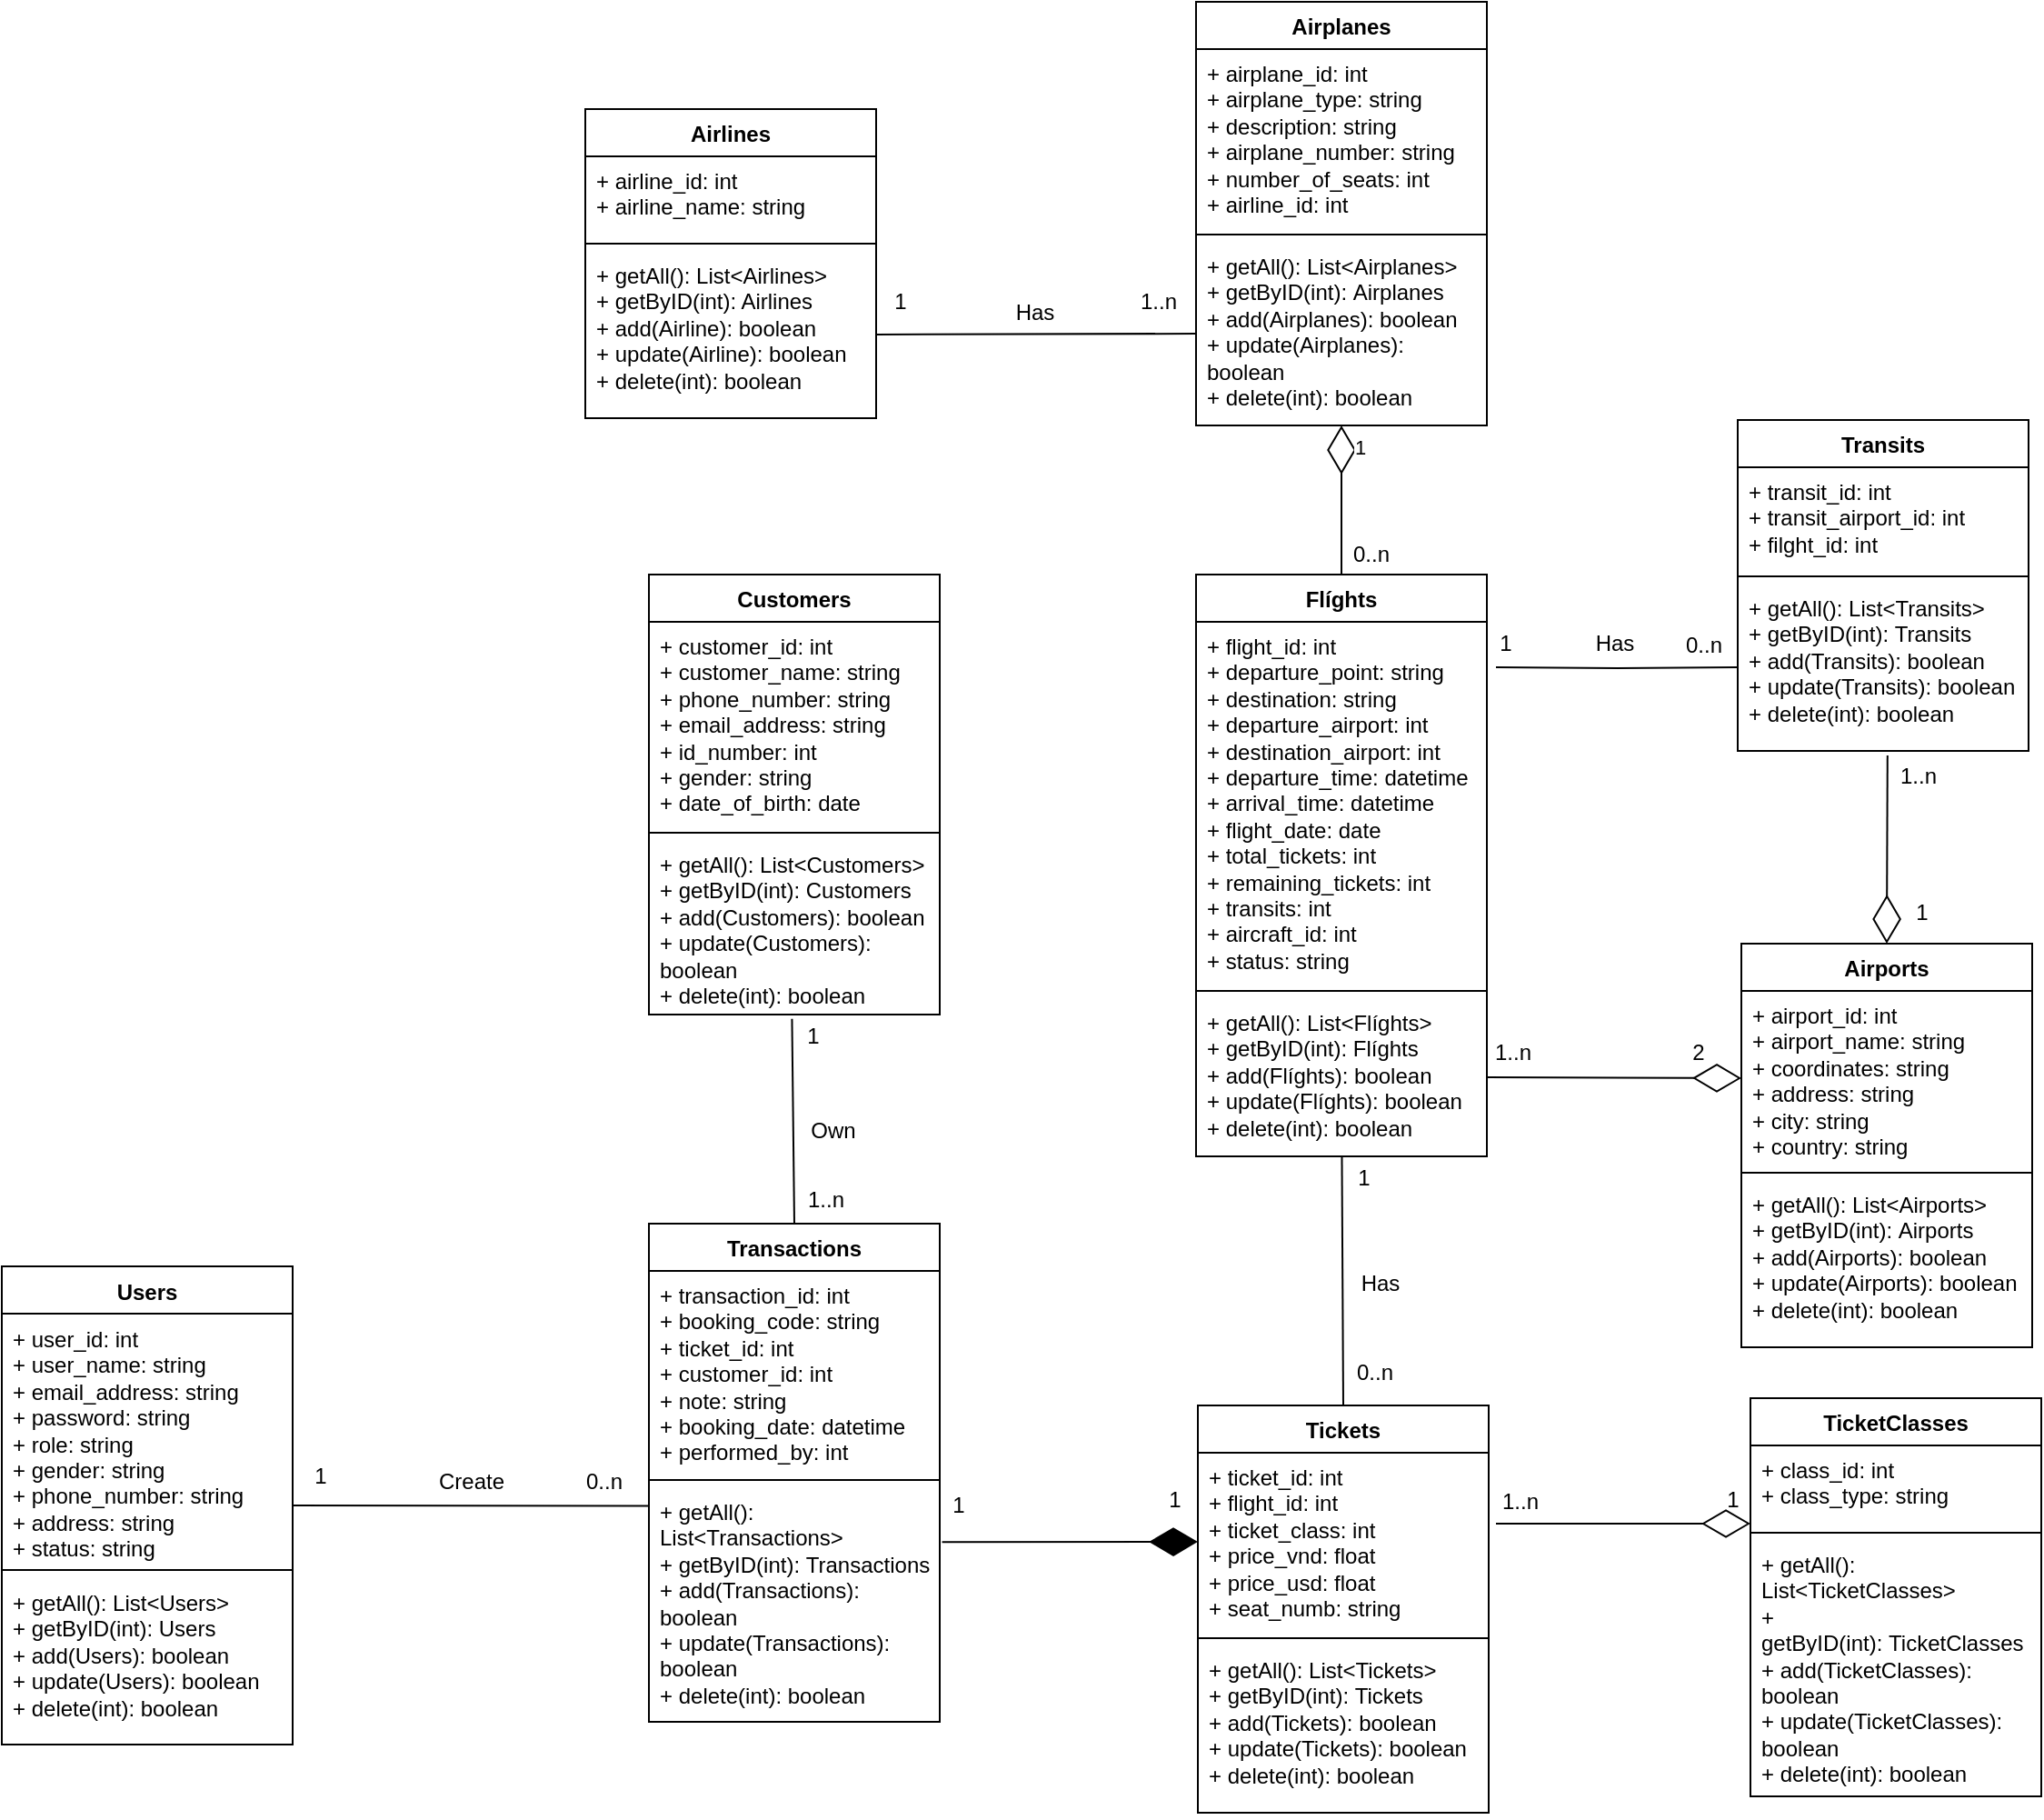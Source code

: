 <mxfile version="22.0.5" type="github">
  <diagram name="Trang-1" id="v32yUExewYINgWVE51j1">
    <mxGraphModel dx="1500" dy="763" grid="0" gridSize="10" guides="1" tooltips="1" connect="1" arrows="1" fold="1" page="1" pageScale="1" pageWidth="2339" pageHeight="3300" math="0" shadow="0">
      <root>
        <mxCell id="0" />
        <mxCell id="1" parent="0" />
        <mxCell id="25dR3GwoNTmbDjpRFgTJ-5" value="Airlines" style="swimlane;fontStyle=1;align=center;verticalAlign=top;childLayout=stackLayout;horizontal=1;startSize=26;horizontalStack=0;resizeParent=1;resizeParentMax=0;resizeLast=0;collapsible=1;marginBottom=0;whiteSpace=wrap;html=1;" vertex="1" parent="1">
          <mxGeometry x="745" y="736" width="160" height="170" as="geometry" />
        </mxCell>
        <mxCell id="25dR3GwoNTmbDjpRFgTJ-6" value="+ airline_id: int&lt;br&gt;+ airline_name: string&lt;br&gt;" style="text;strokeColor=none;fillColor=none;align=left;verticalAlign=top;spacingLeft=4;spacingRight=4;overflow=hidden;rotatable=0;points=[[0,0.5],[1,0.5]];portConstraint=eastwest;whiteSpace=wrap;html=1;" vertex="1" parent="25dR3GwoNTmbDjpRFgTJ-5">
          <mxGeometry y="26" width="160" height="44" as="geometry" />
        </mxCell>
        <mxCell id="25dR3GwoNTmbDjpRFgTJ-7" value="" style="line;strokeWidth=1;fillColor=none;align=left;verticalAlign=middle;spacingTop=-1;spacingLeft=3;spacingRight=3;rotatable=0;labelPosition=right;points=[];portConstraint=eastwest;strokeColor=inherit;" vertex="1" parent="25dR3GwoNTmbDjpRFgTJ-5">
          <mxGeometry y="70" width="160" height="8" as="geometry" />
        </mxCell>
        <mxCell id="25dR3GwoNTmbDjpRFgTJ-8" value="+ getAll(): List&amp;lt;Airlines&amp;gt;&lt;br&gt;+ getByID(int): Airlines&lt;br&gt;+ add(Airline): boolean&lt;br&gt;+ update(Airline): boolean&lt;br&gt;+ delete(int): boolean" style="text;strokeColor=none;fillColor=none;align=left;verticalAlign=top;spacingLeft=4;spacingRight=4;overflow=hidden;rotatable=0;points=[[0,0.5],[1,0.5]];portConstraint=eastwest;whiteSpace=wrap;html=1;" vertex="1" parent="25dR3GwoNTmbDjpRFgTJ-5">
          <mxGeometry y="78" width="160" height="92" as="geometry" />
        </mxCell>
        <mxCell id="25dR3GwoNTmbDjpRFgTJ-9" value="Flíghts" style="swimlane;fontStyle=1;align=center;verticalAlign=top;childLayout=stackLayout;horizontal=1;startSize=26;horizontalStack=0;resizeParent=1;resizeParentMax=0;resizeLast=0;collapsible=1;marginBottom=0;whiteSpace=wrap;html=1;" vertex="1" parent="1">
          <mxGeometry x="1081" y="992" width="160" height="320" as="geometry" />
        </mxCell>
        <mxCell id="25dR3GwoNTmbDjpRFgTJ-10" value="+ flight_id: int&lt;br&gt;+ departure_point: string&lt;br&gt;+&amp;nbsp;destination: string&lt;br&gt;+&amp;nbsp;departure_airport: int&lt;br&gt;+&amp;nbsp;destination_airport: int&lt;br&gt;+&amp;nbsp;departure_time: datetime&lt;br&gt;+&amp;nbsp;arrival_time: datetime&lt;br&gt;+&amp;nbsp;flight_date: date&lt;br&gt;+&amp;nbsp;total_tickets: int&lt;br&gt;+&amp;nbsp;remaining_tickets: int&lt;br&gt;+&amp;nbsp;transits: int&lt;span style=&quot;&quot;&gt;&lt;span style=&quot;&quot;&gt;&amp;nbsp;&amp;nbsp;&amp;nbsp;&amp;nbsp;&lt;/span&gt;&lt;/span&gt;&lt;br&gt;+&amp;nbsp;aircraft_id: int&lt;br&gt;+&amp;nbsp;status: string" style="text;strokeColor=none;fillColor=none;align=left;verticalAlign=top;spacingLeft=4;spacingRight=4;overflow=hidden;rotatable=0;points=[[0,0.5],[1,0.5]];portConstraint=eastwest;whiteSpace=wrap;html=1;" vertex="1" parent="25dR3GwoNTmbDjpRFgTJ-9">
          <mxGeometry y="26" width="160" height="199" as="geometry" />
        </mxCell>
        <mxCell id="25dR3GwoNTmbDjpRFgTJ-11" value="" style="line;strokeWidth=1;fillColor=none;align=left;verticalAlign=middle;spacingTop=-1;spacingLeft=3;spacingRight=3;rotatable=0;labelPosition=right;points=[];portConstraint=eastwest;strokeColor=inherit;" vertex="1" parent="25dR3GwoNTmbDjpRFgTJ-9">
          <mxGeometry y="225" width="160" height="8" as="geometry" />
        </mxCell>
        <mxCell id="25dR3GwoNTmbDjpRFgTJ-12" value="+ getAll(): List&amp;lt;Flíghts&amp;gt;&lt;br&gt;+ getByID(int):&amp;nbsp;Flíghts&lt;br&gt;+ add(Flíghts): boolean&lt;br&gt;+ update(Flíghts): boolean&lt;br&gt;+ delete(int): boolean" style="text;strokeColor=none;fillColor=none;align=left;verticalAlign=top;spacingLeft=4;spacingRight=4;overflow=hidden;rotatable=0;points=[[0,0.5],[1,0.5]];portConstraint=eastwest;whiteSpace=wrap;html=1;" vertex="1" parent="25dR3GwoNTmbDjpRFgTJ-9">
          <mxGeometry y="233" width="160" height="87" as="geometry" />
        </mxCell>
        <mxCell id="25dR3GwoNTmbDjpRFgTJ-13" value="Transits" style="swimlane;fontStyle=1;align=center;verticalAlign=top;childLayout=stackLayout;horizontal=1;startSize=26;horizontalStack=0;resizeParent=1;resizeParentMax=0;resizeLast=0;collapsible=1;marginBottom=0;whiteSpace=wrap;html=1;" vertex="1" parent="1">
          <mxGeometry x="1379" y="907" width="160" height="182" as="geometry" />
        </mxCell>
        <mxCell id="25dR3GwoNTmbDjpRFgTJ-14" value="+ transit_id: int&lt;br&gt;+&amp;nbsp;transit_airport_id: int&lt;br&gt;+ filght_id: int" style="text;strokeColor=none;fillColor=none;align=left;verticalAlign=top;spacingLeft=4;spacingRight=4;overflow=hidden;rotatable=0;points=[[0,0.5],[1,0.5]];portConstraint=eastwest;whiteSpace=wrap;html=1;" vertex="1" parent="25dR3GwoNTmbDjpRFgTJ-13">
          <mxGeometry y="26" width="160" height="56" as="geometry" />
        </mxCell>
        <mxCell id="25dR3GwoNTmbDjpRFgTJ-15" value="" style="line;strokeWidth=1;fillColor=none;align=left;verticalAlign=middle;spacingTop=-1;spacingLeft=3;spacingRight=3;rotatable=0;labelPosition=right;points=[];portConstraint=eastwest;strokeColor=inherit;" vertex="1" parent="25dR3GwoNTmbDjpRFgTJ-13">
          <mxGeometry y="82" width="160" height="8" as="geometry" />
        </mxCell>
        <mxCell id="25dR3GwoNTmbDjpRFgTJ-16" value="+ getAll(): List&amp;lt;Transits&amp;gt;&lt;br&gt;+ getByID(int):&amp;nbsp;Transits&lt;br&gt;+ add(Transits): boolean&lt;br&gt;+ update(Transits): boolean&lt;br&gt;+ delete(int): boolean" style="text;strokeColor=none;fillColor=none;align=left;verticalAlign=top;spacingLeft=4;spacingRight=4;overflow=hidden;rotatable=0;points=[[0,0.5],[1,0.5]];portConstraint=eastwest;whiteSpace=wrap;html=1;" vertex="1" parent="25dR3GwoNTmbDjpRFgTJ-13">
          <mxGeometry y="90" width="160" height="92" as="geometry" />
        </mxCell>
        <mxCell id="25dR3GwoNTmbDjpRFgTJ-17" value="Airports" style="swimlane;fontStyle=1;align=center;verticalAlign=top;childLayout=stackLayout;horizontal=1;startSize=26;horizontalStack=0;resizeParent=1;resizeParentMax=0;resizeLast=0;collapsible=1;marginBottom=0;whiteSpace=wrap;html=1;" vertex="1" parent="1">
          <mxGeometry x="1381" y="1195" width="160" height="222" as="geometry" />
        </mxCell>
        <mxCell id="25dR3GwoNTmbDjpRFgTJ-18" value="+ airport_id: int&lt;br&gt;+&amp;nbsp;airport_name: string&lt;br&gt;+&amp;nbsp;coordinates: string&lt;br&gt;+&amp;nbsp;address: string&lt;br&gt;+&amp;nbsp;city: string&lt;br&gt;+ country: string" style="text;strokeColor=none;fillColor=none;align=left;verticalAlign=top;spacingLeft=4;spacingRight=4;overflow=hidden;rotatable=0;points=[[0,0.5],[1,0.5]];portConstraint=eastwest;whiteSpace=wrap;html=1;" vertex="1" parent="25dR3GwoNTmbDjpRFgTJ-17">
          <mxGeometry y="26" width="160" height="96" as="geometry" />
        </mxCell>
        <mxCell id="25dR3GwoNTmbDjpRFgTJ-19" value="" style="line;strokeWidth=1;fillColor=none;align=left;verticalAlign=middle;spacingTop=-1;spacingLeft=3;spacingRight=3;rotatable=0;labelPosition=right;points=[];portConstraint=eastwest;strokeColor=inherit;" vertex="1" parent="25dR3GwoNTmbDjpRFgTJ-17">
          <mxGeometry y="122" width="160" height="8" as="geometry" />
        </mxCell>
        <mxCell id="25dR3GwoNTmbDjpRFgTJ-20" value="+ getAll(): List&amp;lt;Airports&amp;gt;&lt;br&gt;+ getByID(int):&amp;nbsp;Airports&lt;br&gt;+ add(Airports): boolean&lt;br&gt;+ update(Airports): boolean&lt;br&gt;+ delete(int): boolean" style="text;strokeColor=none;fillColor=none;align=left;verticalAlign=top;spacingLeft=4;spacingRight=4;overflow=hidden;rotatable=0;points=[[0,0.5],[1,0.5]];portConstraint=eastwest;whiteSpace=wrap;html=1;" vertex="1" parent="25dR3GwoNTmbDjpRFgTJ-17">
          <mxGeometry y="130" width="160" height="92" as="geometry" />
        </mxCell>
        <mxCell id="25dR3GwoNTmbDjpRFgTJ-21" value="Airplanes" style="swimlane;fontStyle=1;align=center;verticalAlign=top;childLayout=stackLayout;horizontal=1;startSize=26;horizontalStack=0;resizeParent=1;resizeParentMax=0;resizeLast=0;collapsible=1;marginBottom=0;whiteSpace=wrap;html=1;" vertex="1" parent="1">
          <mxGeometry x="1081" y="677" width="160" height="233" as="geometry" />
        </mxCell>
        <mxCell id="25dR3GwoNTmbDjpRFgTJ-22" value="+ airplane_id: int&lt;br&gt;+&amp;nbsp;airplane_type: string&lt;br&gt;+&amp;nbsp;description: string&lt;br&gt;+&amp;nbsp;airplane_number: string&lt;br&gt;+&amp;nbsp;number_of_seats: int&lt;br&gt;+&amp;nbsp;airline_id: int" style="text;strokeColor=none;fillColor=none;align=left;verticalAlign=top;spacingLeft=4;spacingRight=4;overflow=hidden;rotatable=0;points=[[0,0.5],[1,0.5]];portConstraint=eastwest;whiteSpace=wrap;html=1;" vertex="1" parent="25dR3GwoNTmbDjpRFgTJ-21">
          <mxGeometry y="26" width="160" height="98" as="geometry" />
        </mxCell>
        <mxCell id="25dR3GwoNTmbDjpRFgTJ-23" value="" style="line;strokeWidth=1;fillColor=none;align=left;verticalAlign=middle;spacingTop=-1;spacingLeft=3;spacingRight=3;rotatable=0;labelPosition=right;points=[];portConstraint=eastwest;strokeColor=inherit;" vertex="1" parent="25dR3GwoNTmbDjpRFgTJ-21">
          <mxGeometry y="124" width="160" height="8" as="geometry" />
        </mxCell>
        <mxCell id="25dR3GwoNTmbDjpRFgTJ-24" value="+ getAll(): List&amp;lt;Airplanes&amp;gt;&lt;br&gt;+ getByID(int):&amp;nbsp;Airplanes&lt;br&gt;+ add(Airplanes): boolean&lt;br&gt;+ update(Airplanes): boolean&lt;br&gt;+ delete(int): boolean" style="text;strokeColor=none;fillColor=none;align=left;verticalAlign=top;spacingLeft=4;spacingRight=4;overflow=hidden;rotatable=0;points=[[0,0.5],[1,0.5]];portConstraint=eastwest;whiteSpace=wrap;html=1;" vertex="1" parent="25dR3GwoNTmbDjpRFgTJ-21">
          <mxGeometry y="132" width="160" height="101" as="geometry" />
        </mxCell>
        <mxCell id="25dR3GwoNTmbDjpRFgTJ-53" style="rounded=0;orthogonalLoop=1;jettySize=auto;html=1;exitX=0.5;exitY=0;exitDx=0;exitDy=0;endArrow=none;endFill=0;" edge="1" parent="1" source="25dR3GwoNTmbDjpRFgTJ-25" target="25dR3GwoNTmbDjpRFgTJ-12">
          <mxGeometry relative="1" as="geometry" />
        </mxCell>
        <mxCell id="25dR3GwoNTmbDjpRFgTJ-25" value="Tickets" style="swimlane;fontStyle=1;align=center;verticalAlign=top;childLayout=stackLayout;horizontal=1;startSize=26;horizontalStack=0;resizeParent=1;resizeParentMax=0;resizeLast=0;collapsible=1;marginBottom=0;whiteSpace=wrap;html=1;" vertex="1" parent="1">
          <mxGeometry x="1082" y="1449" width="160" height="224" as="geometry" />
        </mxCell>
        <mxCell id="25dR3GwoNTmbDjpRFgTJ-26" value="+ ticket_id: int&lt;br&gt;+&amp;nbsp;flight_id: int&lt;br&gt;+&amp;nbsp;ticket_class: int&lt;br&gt;+&amp;nbsp;price_vnd: float&lt;br&gt;+&amp;nbsp;price_usd: float&lt;br&gt;+&amp;nbsp;seat_numb: string" style="text;strokeColor=none;fillColor=none;align=left;verticalAlign=top;spacingLeft=4;spacingRight=4;overflow=hidden;rotatable=0;points=[[0,0.5],[1,0.5]];portConstraint=eastwest;whiteSpace=wrap;html=1;" vertex="1" parent="25dR3GwoNTmbDjpRFgTJ-25">
          <mxGeometry y="26" width="160" height="98" as="geometry" />
        </mxCell>
        <mxCell id="25dR3GwoNTmbDjpRFgTJ-27" value="" style="line;strokeWidth=1;fillColor=none;align=left;verticalAlign=middle;spacingTop=-1;spacingLeft=3;spacingRight=3;rotatable=0;labelPosition=right;points=[];portConstraint=eastwest;strokeColor=inherit;" vertex="1" parent="25dR3GwoNTmbDjpRFgTJ-25">
          <mxGeometry y="124" width="160" height="8" as="geometry" />
        </mxCell>
        <mxCell id="25dR3GwoNTmbDjpRFgTJ-28" value="+ getAll(): List&amp;lt;Tickets&amp;gt;&lt;br&gt;+ getByID(int):&amp;nbsp;Tickets&lt;br&gt;+ add(Tickets): boolean&lt;br&gt;+ update(Tickets): boolean&lt;br&gt;+ delete(int): boolean" style="text;strokeColor=none;fillColor=none;align=left;verticalAlign=top;spacingLeft=4;spacingRight=4;overflow=hidden;rotatable=0;points=[[0,0.5],[1,0.5]];portConstraint=eastwest;whiteSpace=wrap;html=1;" vertex="1" parent="25dR3GwoNTmbDjpRFgTJ-25">
          <mxGeometry y="132" width="160" height="92" as="geometry" />
        </mxCell>
        <mxCell id="25dR3GwoNTmbDjpRFgTJ-33" value="TicketClasses" style="swimlane;fontStyle=1;align=center;verticalAlign=top;childLayout=stackLayout;horizontal=1;startSize=26;horizontalStack=0;resizeParent=1;resizeParentMax=0;resizeLast=0;collapsible=1;marginBottom=0;whiteSpace=wrap;html=1;" vertex="1" parent="1">
          <mxGeometry x="1386" y="1445" width="160" height="219" as="geometry" />
        </mxCell>
        <mxCell id="25dR3GwoNTmbDjpRFgTJ-34" value="+ class_id: int&lt;br&gt;+ class_type: string" style="text;strokeColor=none;fillColor=none;align=left;verticalAlign=top;spacingLeft=4;spacingRight=4;overflow=hidden;rotatable=0;points=[[0,0.5],[1,0.5]];portConstraint=eastwest;whiteSpace=wrap;html=1;" vertex="1" parent="25dR3GwoNTmbDjpRFgTJ-33">
          <mxGeometry y="26" width="160" height="44" as="geometry" />
        </mxCell>
        <mxCell id="25dR3GwoNTmbDjpRFgTJ-35" value="" style="line;strokeWidth=1;fillColor=none;align=left;verticalAlign=middle;spacingTop=-1;spacingLeft=3;spacingRight=3;rotatable=0;labelPosition=right;points=[];portConstraint=eastwest;strokeColor=inherit;" vertex="1" parent="25dR3GwoNTmbDjpRFgTJ-33">
          <mxGeometry y="70" width="160" height="8" as="geometry" />
        </mxCell>
        <mxCell id="25dR3GwoNTmbDjpRFgTJ-36" value="+ getAll(): List&amp;lt;TicketClasses&amp;gt;&lt;br&gt;+ getByID(int):&amp;nbsp;TicketClasses&lt;br&gt;+ add(TicketClasses): boolean&lt;br&gt;+ update(TicketClasses): boolean&lt;br&gt;+ delete(int): boolean" style="text;strokeColor=none;fillColor=none;align=left;verticalAlign=top;spacingLeft=4;spacingRight=4;overflow=hidden;rotatable=0;points=[[0,0.5],[1,0.5]];portConstraint=eastwest;whiteSpace=wrap;html=1;" vertex="1" parent="25dR3GwoNTmbDjpRFgTJ-33">
          <mxGeometry y="78" width="160" height="141" as="geometry" />
        </mxCell>
        <mxCell id="25dR3GwoNTmbDjpRFgTJ-37" value="Users" style="swimlane;fontStyle=1;align=center;verticalAlign=top;childLayout=stackLayout;horizontal=1;startSize=26;horizontalStack=0;resizeParent=1;resizeParentMax=0;resizeLast=0;collapsible=1;marginBottom=0;whiteSpace=wrap;html=1;" vertex="1" parent="1">
          <mxGeometry x="424" y="1372.5" width="160" height="263" as="geometry" />
        </mxCell>
        <mxCell id="25dR3GwoNTmbDjpRFgTJ-38" value="+ user_id: int&lt;br&gt;+ user_name: string&lt;br&gt;+ email_address: string&lt;br&gt;+ password: string&lt;br&gt;+ role: string&lt;br&gt;+ gender: string&lt;br&gt;+ phone_number: string&lt;br&gt;+ address: string&lt;br&gt;+ status: string" style="text;strokeColor=none;fillColor=none;align=left;verticalAlign=top;spacingLeft=4;spacingRight=4;overflow=hidden;rotatable=0;points=[[0,0.5],[1,0.5]];portConstraint=eastwest;whiteSpace=wrap;html=1;" vertex="1" parent="25dR3GwoNTmbDjpRFgTJ-37">
          <mxGeometry y="26" width="160" height="137" as="geometry" />
        </mxCell>
        <mxCell id="25dR3GwoNTmbDjpRFgTJ-39" value="" style="line;strokeWidth=1;fillColor=none;align=left;verticalAlign=middle;spacingTop=-1;spacingLeft=3;spacingRight=3;rotatable=0;labelPosition=right;points=[];portConstraint=eastwest;strokeColor=inherit;" vertex="1" parent="25dR3GwoNTmbDjpRFgTJ-37">
          <mxGeometry y="163" width="160" height="8" as="geometry" />
        </mxCell>
        <mxCell id="25dR3GwoNTmbDjpRFgTJ-40" value="+ getAll(): List&amp;lt;Users&amp;gt;&lt;br&gt;+ getByID(int):&amp;nbsp;Users&lt;br&gt;+ add(Users): boolean&lt;br&gt;+ update(Users): boolean&lt;br&gt;+ delete(int): boolean" style="text;strokeColor=none;fillColor=none;align=left;verticalAlign=top;spacingLeft=4;spacingRight=4;overflow=hidden;rotatable=0;points=[[0,0.5],[1,0.5]];portConstraint=eastwest;whiteSpace=wrap;html=1;" vertex="1" parent="25dR3GwoNTmbDjpRFgTJ-37">
          <mxGeometry y="171" width="160" height="92" as="geometry" />
        </mxCell>
        <mxCell id="25dR3GwoNTmbDjpRFgTJ-41" value="Customers" style="swimlane;fontStyle=1;align=center;verticalAlign=top;childLayout=stackLayout;horizontal=1;startSize=26;horizontalStack=0;resizeParent=1;resizeParentMax=0;resizeLast=0;collapsible=1;marginBottom=0;whiteSpace=wrap;html=1;" vertex="1" parent="1">
          <mxGeometry x="780" y="992" width="160" height="242" as="geometry" />
        </mxCell>
        <mxCell id="25dR3GwoNTmbDjpRFgTJ-42" value="+ customer_id: int&lt;br&gt;+ customer_name: string&lt;br&gt;+ phone_number: string&lt;br&gt;+ email_address: string&lt;br&gt;+ id_number: int&lt;br&gt;+ gender: string&lt;br&gt;+ date_of_birth: date" style="text;strokeColor=none;fillColor=none;align=left;verticalAlign=top;spacingLeft=4;spacingRight=4;overflow=hidden;rotatable=0;points=[[0,0.5],[1,0.5]];portConstraint=eastwest;whiteSpace=wrap;html=1;" vertex="1" parent="25dR3GwoNTmbDjpRFgTJ-41">
          <mxGeometry y="26" width="160" height="112" as="geometry" />
        </mxCell>
        <mxCell id="25dR3GwoNTmbDjpRFgTJ-43" value="" style="line;strokeWidth=1;fillColor=none;align=left;verticalAlign=middle;spacingTop=-1;spacingLeft=3;spacingRight=3;rotatable=0;labelPosition=right;points=[];portConstraint=eastwest;strokeColor=inherit;" vertex="1" parent="25dR3GwoNTmbDjpRFgTJ-41">
          <mxGeometry y="138" width="160" height="8" as="geometry" />
        </mxCell>
        <mxCell id="25dR3GwoNTmbDjpRFgTJ-44" value="+ getAll(): List&amp;lt;Customers&amp;gt;&lt;br&gt;+ getByID(int):&amp;nbsp;Customers&lt;br&gt;+ add(Customers): boolean&lt;br&gt;+ update(Customers): boolean&lt;br&gt;+ delete(int): boolean" style="text;strokeColor=none;fillColor=none;align=left;verticalAlign=top;spacingLeft=4;spacingRight=4;overflow=hidden;rotatable=0;points=[[0,0.5],[1,0.5]];portConstraint=eastwest;whiteSpace=wrap;html=1;" vertex="1" parent="25dR3GwoNTmbDjpRFgTJ-41">
          <mxGeometry y="146" width="160" height="96" as="geometry" />
        </mxCell>
        <mxCell id="25dR3GwoNTmbDjpRFgTJ-45" value="" style="endArrow=none;html=1;rounded=0;exitX=0;exitY=0.5;exitDx=0;exitDy=0;entryX=1;entryY=0.5;entryDx=0;entryDy=0;" edge="1" parent="1" source="25dR3GwoNTmbDjpRFgTJ-24" target="25dR3GwoNTmbDjpRFgTJ-8">
          <mxGeometry width="50" height="50" relative="1" as="geometry">
            <mxPoint x="999" y="992" as="sourcePoint" />
            <mxPoint x="823" y="919" as="targetPoint" />
          </mxGeometry>
        </mxCell>
        <mxCell id="25dR3GwoNTmbDjpRFgTJ-47" value="Has" style="text;html=1;strokeColor=none;fillColor=none;align=center;verticalAlign=middle;whiteSpace=wrap;rounded=0;" vertex="1" parent="1">
          <mxGeometry x="968" y="833" width="49" height="30" as="geometry" />
        </mxCell>
        <mxCell id="25dR3GwoNTmbDjpRFgTJ-49" value="" style="endArrow=diamondThin;endFill=0;endSize=24;html=1;rounded=0;exitX=0.5;exitY=0;exitDx=0;exitDy=0;" edge="1" parent="1" source="25dR3GwoNTmbDjpRFgTJ-9" target="25dR3GwoNTmbDjpRFgTJ-24">
          <mxGeometry width="160" relative="1" as="geometry">
            <mxPoint x="1161" y="1130" as="sourcePoint" />
            <mxPoint x="1321" y="1130" as="targetPoint" />
          </mxGeometry>
        </mxCell>
        <mxCell id="25dR3GwoNTmbDjpRFgTJ-110" value="1" style="edgeLabel;html=1;align=center;verticalAlign=middle;resizable=0;points=[];" vertex="1" connectable="0" parent="25dR3GwoNTmbDjpRFgTJ-49">
          <mxGeometry x="0.707" y="-10" relative="1" as="geometry">
            <mxPoint as="offset" />
          </mxGeometry>
        </mxCell>
        <mxCell id="25dR3GwoNTmbDjpRFgTJ-54" value="Has" style="text;html=1;align=center;verticalAlign=middle;resizable=0;points=[];autosize=1;strokeColor=none;fillColor=none;" vertex="1" parent="1">
          <mxGeometry x="1162" y="1369" width="39" height="26" as="geometry" />
        </mxCell>
        <mxCell id="25dR3GwoNTmbDjpRFgTJ-56" style="edgeStyle=orthogonalEdgeStyle;rounded=0;orthogonalLoop=1;jettySize=auto;html=1;entryX=0;entryY=0.5;entryDx=0;entryDy=0;endArrow=none;endFill=0;" edge="1" parent="1" target="25dR3GwoNTmbDjpRFgTJ-16">
          <mxGeometry relative="1" as="geometry">
            <mxPoint x="1246" y="1043" as="sourcePoint" />
          </mxGeometry>
        </mxCell>
        <mxCell id="25dR3GwoNTmbDjpRFgTJ-57" value="Has" style="text;html=1;align=center;verticalAlign=middle;resizable=0;points=[];autosize=1;strokeColor=none;fillColor=none;" vertex="1" parent="1">
          <mxGeometry x="1291" y="1017" width="39" height="26" as="geometry" />
        </mxCell>
        <mxCell id="25dR3GwoNTmbDjpRFgTJ-29" value="Transactions" style="swimlane;fontStyle=1;align=center;verticalAlign=top;childLayout=stackLayout;horizontal=1;startSize=26;horizontalStack=0;resizeParent=1;resizeParentMax=0;resizeLast=0;collapsible=1;marginBottom=0;whiteSpace=wrap;html=1;" vertex="1" parent="1">
          <mxGeometry x="780" y="1349" width="160" height="274" as="geometry" />
        </mxCell>
        <mxCell id="25dR3GwoNTmbDjpRFgTJ-30" value="+&amp;nbsp;transaction_id: int&lt;br&gt;+&amp;nbsp;booking_code: string&lt;br&gt;+&amp;nbsp;ticket_id: int&lt;br&gt;+&amp;nbsp;customer_id: int&lt;br&gt;+&amp;nbsp;note: string&lt;br&gt;+&amp;nbsp;booking_date: datetime&lt;br&gt;+&amp;nbsp;performed_by: int" style="text;strokeColor=none;fillColor=none;align=left;verticalAlign=top;spacingLeft=4;spacingRight=4;overflow=hidden;rotatable=0;points=[[0,0.5],[1,0.5]];portConstraint=eastwest;whiteSpace=wrap;html=1;" vertex="1" parent="25dR3GwoNTmbDjpRFgTJ-29">
          <mxGeometry y="26" width="160" height="111" as="geometry" />
        </mxCell>
        <mxCell id="25dR3GwoNTmbDjpRFgTJ-31" value="" style="line;strokeWidth=1;fillColor=none;align=left;verticalAlign=middle;spacingTop=-1;spacingLeft=3;spacingRight=3;rotatable=0;labelPosition=right;points=[];portConstraint=eastwest;strokeColor=inherit;" vertex="1" parent="25dR3GwoNTmbDjpRFgTJ-29">
          <mxGeometry y="137" width="160" height="8" as="geometry" />
        </mxCell>
        <mxCell id="25dR3GwoNTmbDjpRFgTJ-32" value="+ getAll(): List&amp;lt;Transactions&amp;gt;&lt;br&gt;+ getByID(int):&amp;nbsp;Transactions&lt;br&gt;+ add(Transactions): boolean&lt;br&gt;+ update(Transactions): boolean&lt;br&gt;+ delete(int): boolean" style="text;strokeColor=none;fillColor=none;align=left;verticalAlign=top;spacingLeft=4;spacingRight=4;overflow=hidden;rotatable=0;points=[[0,0.5],[1,0.5]];portConstraint=eastwest;whiteSpace=wrap;html=1;" vertex="1" parent="25dR3GwoNTmbDjpRFgTJ-29">
          <mxGeometry y="145" width="160" height="129" as="geometry" />
        </mxCell>
        <mxCell id="25dR3GwoNTmbDjpRFgTJ-88" value="" style="endArrow=diamondThin;endFill=0;endSize=24;html=1;rounded=0;entryX=0.5;entryY=0;entryDx=0;entryDy=0;exitX=0.515;exitY=1.027;exitDx=0;exitDy=0;exitPerimeter=0;" edge="1" parent="1" source="25dR3GwoNTmbDjpRFgTJ-16" target="25dR3GwoNTmbDjpRFgTJ-17">
          <mxGeometry width="160" relative="1" as="geometry">
            <mxPoint x="1110" y="1210" as="sourcePoint" />
            <mxPoint x="1270" y="1210" as="targetPoint" />
          </mxGeometry>
        </mxCell>
        <mxCell id="25dR3GwoNTmbDjpRFgTJ-90" value="1..n" style="text;html=1;align=center;verticalAlign=middle;resizable=0;points=[];autosize=1;strokeColor=none;fillColor=none;" vertex="1" parent="1">
          <mxGeometry x="1236" y="1242" width="38" height="26" as="geometry" />
        </mxCell>
        <mxCell id="25dR3GwoNTmbDjpRFgTJ-91" value="2" style="text;html=1;align=center;verticalAlign=middle;resizable=0;points=[];autosize=1;strokeColor=none;fillColor=none;" vertex="1" parent="1">
          <mxGeometry x="1344" y="1242" width="25" height="26" as="geometry" />
        </mxCell>
        <mxCell id="25dR3GwoNTmbDjpRFgTJ-92" value="" style="endArrow=diamondThin;endFill=0;endSize=24;html=1;rounded=0;entryX=0;entryY=0.5;entryDx=0;entryDy=0;exitX=1;exitY=0.5;exitDx=0;exitDy=0;" edge="1" parent="1" source="25dR3GwoNTmbDjpRFgTJ-12" target="25dR3GwoNTmbDjpRFgTJ-18">
          <mxGeometry width="160" relative="1" as="geometry">
            <mxPoint x="1291" y="1310" as="sourcePoint" />
            <mxPoint x="1291" y="1414" as="targetPoint" />
          </mxGeometry>
        </mxCell>
        <mxCell id="25dR3GwoNTmbDjpRFgTJ-98" value="" style="endArrow=diamondThin;endFill=0;endSize=24;html=1;rounded=0;entryX=0;entryY=0.5;entryDx=0;entryDy=0;exitX=1;exitY=0.5;exitDx=0;exitDy=0;" edge="1" parent="1">
          <mxGeometry width="160" relative="1" as="geometry">
            <mxPoint x="1246" y="1514" as="sourcePoint" />
            <mxPoint x="1386" y="1514" as="targetPoint" />
          </mxGeometry>
        </mxCell>
        <mxCell id="25dR3GwoNTmbDjpRFgTJ-101" style="rounded=0;orthogonalLoop=1;jettySize=auto;html=1;exitX=0.492;exitY=1.025;exitDx=0;exitDy=0;entryX=0.5;entryY=0;entryDx=0;entryDy=0;endArrow=none;endFill=0;exitPerimeter=0;" edge="1" parent="1" source="25dR3GwoNTmbDjpRFgTJ-44" target="25dR3GwoNTmbDjpRFgTJ-29">
          <mxGeometry relative="1" as="geometry" />
        </mxCell>
        <mxCell id="25dR3GwoNTmbDjpRFgTJ-102" value="Own" style="text;html=1;align=center;verticalAlign=middle;resizable=0;points=[];autosize=1;strokeColor=none;fillColor=none;" vertex="1" parent="1">
          <mxGeometry x="859" y="1285" width="43" height="26" as="geometry" />
        </mxCell>
        <mxCell id="25dR3GwoNTmbDjpRFgTJ-103" style="rounded=0;orthogonalLoop=1;jettySize=auto;html=1;entryX=-0.002;entryY=0.079;entryDx=0;entryDy=0;entryPerimeter=0;endArrow=none;endFill=0;" edge="1" parent="1" source="25dR3GwoNTmbDjpRFgTJ-37" target="25dR3GwoNTmbDjpRFgTJ-32">
          <mxGeometry relative="1" as="geometry">
            <mxPoint x="570" y="1535.38" as="sourcePoint" />
            <mxPoint x="831.88" y="1382.008" as="targetPoint" />
          </mxGeometry>
        </mxCell>
        <mxCell id="25dR3GwoNTmbDjpRFgTJ-104" value="Create" style="text;html=1;align=center;verticalAlign=middle;resizable=0;points=[];autosize=1;strokeColor=none;fillColor=none;" vertex="1" parent="1">
          <mxGeometry x="655" y="1478" width="54" height="26" as="geometry" />
        </mxCell>
        <mxCell id="25dR3GwoNTmbDjpRFgTJ-105" value="1" style="text;html=1;align=center;verticalAlign=middle;resizable=0;points=[];autosize=1;strokeColor=none;fillColor=none;" vertex="1" parent="1">
          <mxGeometry x="1467" y="1165" width="25" height="26" as="geometry" />
        </mxCell>
        <mxCell id="25dR3GwoNTmbDjpRFgTJ-106" value="1..n" style="text;html=1;align=center;verticalAlign=middle;resizable=0;points=[];autosize=1;strokeColor=none;fillColor=none;" vertex="1" parent="1">
          <mxGeometry x="1459" y="1090" width="38" height="26" as="geometry" />
        </mxCell>
        <mxCell id="25dR3GwoNTmbDjpRFgTJ-107" value="1" style="text;html=1;align=center;verticalAlign=middle;resizable=0;points=[];autosize=1;strokeColor=none;fillColor=none;" vertex="1" parent="1">
          <mxGeometry x="1238" y="1017" width="25" height="26" as="geometry" />
        </mxCell>
        <mxCell id="25dR3GwoNTmbDjpRFgTJ-108" value="0..n" style="text;html=1;align=center;verticalAlign=middle;resizable=0;points=[];autosize=1;strokeColor=none;fillColor=none;" vertex="1" parent="1">
          <mxGeometry x="1341" y="1018" width="38" height="26" as="geometry" />
        </mxCell>
        <mxCell id="25dR3GwoNTmbDjpRFgTJ-109" value="0..n" style="text;html=1;align=center;verticalAlign=middle;resizable=0;points=[];autosize=1;strokeColor=none;fillColor=none;" vertex="1" parent="1">
          <mxGeometry x="1158" y="968" width="38" height="26" as="geometry" />
        </mxCell>
        <mxCell id="25dR3GwoNTmbDjpRFgTJ-111" value="1" style="text;html=1;align=center;verticalAlign=middle;resizable=0;points=[];autosize=1;strokeColor=none;fillColor=none;" vertex="1" parent="1">
          <mxGeometry x="905" y="829" width="25" height="26" as="geometry" />
        </mxCell>
        <mxCell id="25dR3GwoNTmbDjpRFgTJ-112" value="1..n" style="text;html=1;align=center;verticalAlign=middle;resizable=0;points=[];autosize=1;strokeColor=none;fillColor=none;" vertex="1" parent="1">
          <mxGeometry x="1041" y="829" width="38" height="26" as="geometry" />
        </mxCell>
        <mxCell id="25dR3GwoNTmbDjpRFgTJ-114" value="" style="endArrow=diamondThin;endFill=1;endSize=24;html=1;rounded=0;entryX=0;entryY=0.5;entryDx=0;entryDy=0;exitX=1.008;exitY=0.234;exitDx=0;exitDy=0;exitPerimeter=0;" edge="1" parent="1" source="25dR3GwoNTmbDjpRFgTJ-32" target="25dR3GwoNTmbDjpRFgTJ-26">
          <mxGeometry width="160" relative="1" as="geometry">
            <mxPoint x="912.5" y="1332" as="sourcePoint" />
            <mxPoint x="1072.5" y="1332" as="targetPoint" />
          </mxGeometry>
        </mxCell>
        <mxCell id="25dR3GwoNTmbDjpRFgTJ-115" value="1" style="text;html=1;align=center;verticalAlign=middle;resizable=0;points=[];autosize=1;strokeColor=none;fillColor=none;" vertex="1" parent="1">
          <mxGeometry x="937" y="1491" width="25" height="26" as="geometry" />
        </mxCell>
        <mxCell id="25dR3GwoNTmbDjpRFgTJ-116" value="1" style="text;html=1;align=center;verticalAlign=middle;resizable=0;points=[];autosize=1;strokeColor=none;fillColor=none;" vertex="1" parent="1">
          <mxGeometry x="1056" y="1488" width="25" height="26" as="geometry" />
        </mxCell>
        <mxCell id="25dR3GwoNTmbDjpRFgTJ-117" value="1" style="text;html=1;align=center;verticalAlign=middle;resizable=0;points=[];autosize=1;strokeColor=none;fillColor=none;" vertex="1" parent="1">
          <mxGeometry x="1160" y="1311" width="25" height="26" as="geometry" />
        </mxCell>
        <mxCell id="25dR3GwoNTmbDjpRFgTJ-118" value="0..n" style="text;html=1;align=center;verticalAlign=middle;resizable=0;points=[];autosize=1;strokeColor=none;fillColor=none;" vertex="1" parent="1">
          <mxGeometry x="1160" y="1418" width="38" height="26" as="geometry" />
        </mxCell>
        <mxCell id="25dR3GwoNTmbDjpRFgTJ-119" value="1" style="text;html=1;align=center;verticalAlign=middle;resizable=0;points=[];autosize=1;strokeColor=none;fillColor=none;" vertex="1" parent="1">
          <mxGeometry x="1363" y="1488" width="25" height="26" as="geometry" />
        </mxCell>
        <mxCell id="25dR3GwoNTmbDjpRFgTJ-120" value="1..n" style="text;html=1;align=center;verticalAlign=middle;resizable=0;points=[];autosize=1;strokeColor=none;fillColor=none;" vertex="1" parent="1">
          <mxGeometry x="1240" y="1489" width="38" height="26" as="geometry" />
        </mxCell>
        <mxCell id="25dR3GwoNTmbDjpRFgTJ-123" value="1" style="text;html=1;align=center;verticalAlign=middle;resizable=0;points=[];autosize=1;strokeColor=none;fillColor=none;" vertex="1" parent="1">
          <mxGeometry x="857" y="1233" width="25" height="26" as="geometry" />
        </mxCell>
        <mxCell id="25dR3GwoNTmbDjpRFgTJ-124" value="1..n" style="text;html=1;align=center;verticalAlign=middle;resizable=0;points=[];autosize=1;strokeColor=none;fillColor=none;" vertex="1" parent="1">
          <mxGeometry x="858" y="1323" width="38" height="26" as="geometry" />
        </mxCell>
        <mxCell id="25dR3GwoNTmbDjpRFgTJ-125" value="1" style="text;html=1;align=center;verticalAlign=middle;resizable=0;points=[];autosize=1;strokeColor=none;fillColor=none;" vertex="1" parent="1">
          <mxGeometry x="586" y="1475" width="25" height="26" as="geometry" />
        </mxCell>
        <mxCell id="25dR3GwoNTmbDjpRFgTJ-126" value="0..n" style="text;html=1;align=center;verticalAlign=middle;resizable=0;points=[];autosize=1;strokeColor=none;fillColor=none;" vertex="1" parent="1">
          <mxGeometry x="736" y="1478" width="38" height="26" as="geometry" />
        </mxCell>
      </root>
    </mxGraphModel>
  </diagram>
</mxfile>
